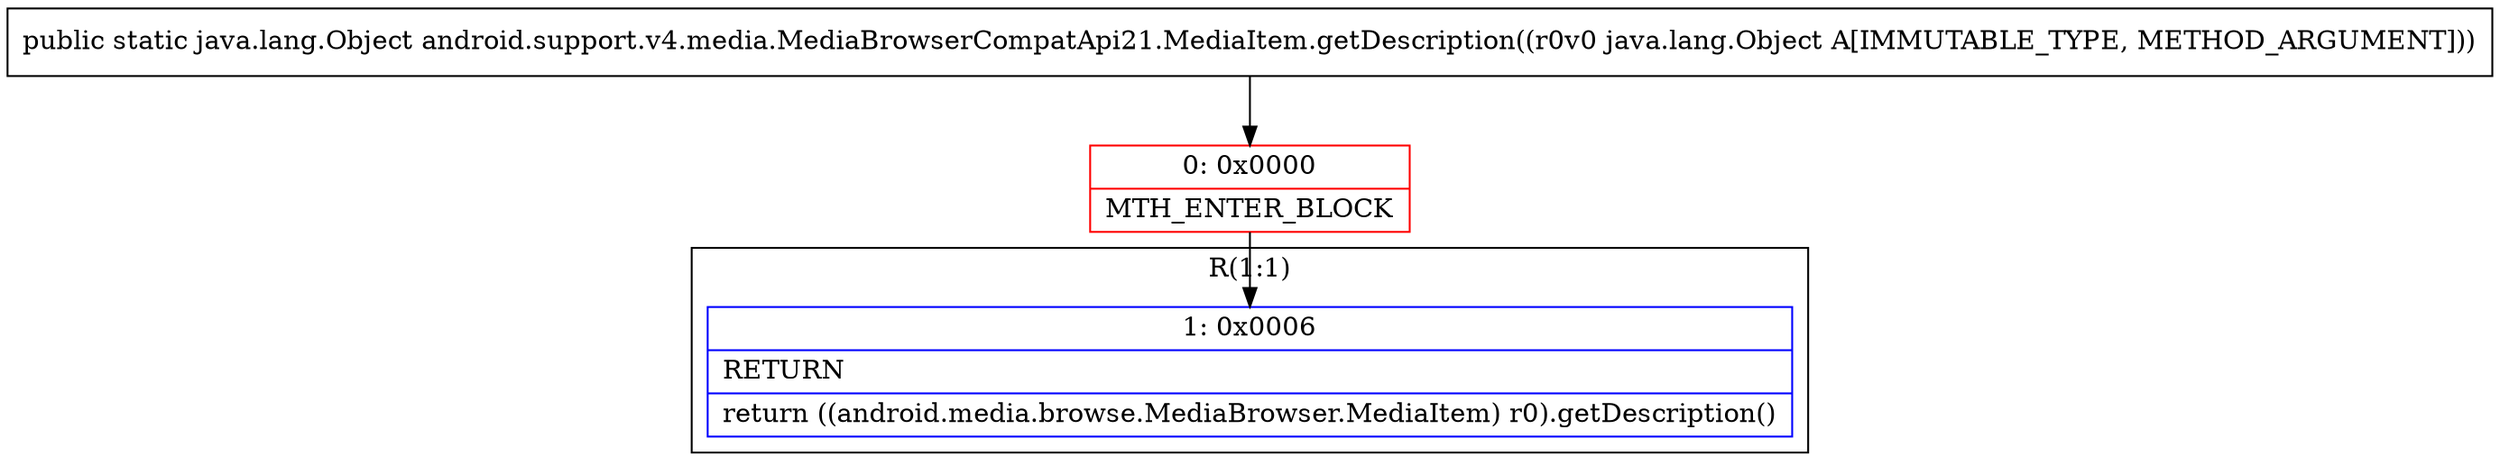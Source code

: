 digraph "CFG forandroid.support.v4.media.MediaBrowserCompatApi21.MediaItem.getDescription(Ljava\/lang\/Object;)Ljava\/lang\/Object;" {
subgraph cluster_Region_1241724850 {
label = "R(1:1)";
node [shape=record,color=blue];
Node_1 [shape=record,label="{1\:\ 0x0006|RETURN\l|return ((android.media.browse.MediaBrowser.MediaItem) r0).getDescription()\l}"];
}
Node_0 [shape=record,color=red,label="{0\:\ 0x0000|MTH_ENTER_BLOCK\l}"];
MethodNode[shape=record,label="{public static java.lang.Object android.support.v4.media.MediaBrowserCompatApi21.MediaItem.getDescription((r0v0 java.lang.Object A[IMMUTABLE_TYPE, METHOD_ARGUMENT])) }"];
MethodNode -> Node_0;
Node_0 -> Node_1;
}

